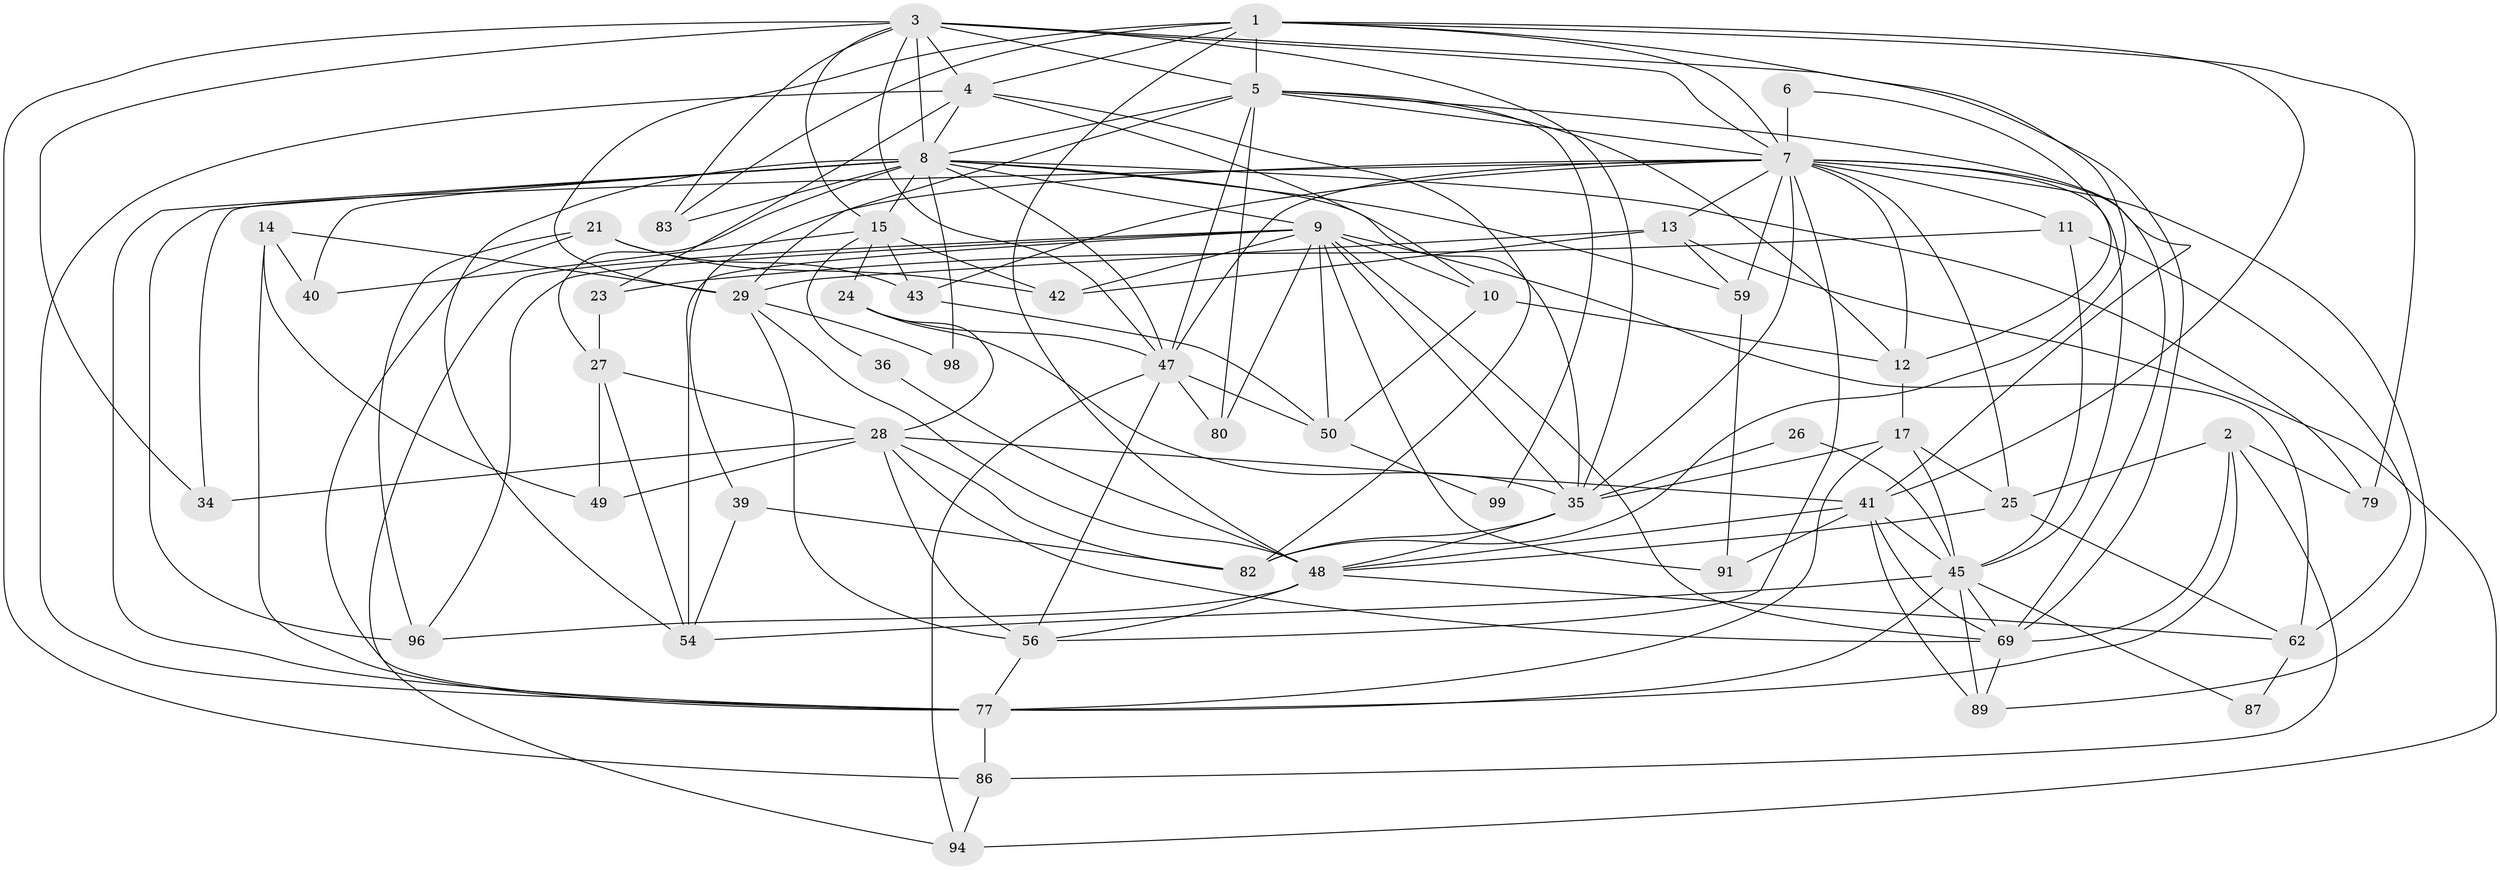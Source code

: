 // original degree distribution, {4: 0.34545454545454546, 5: 0.19090909090909092, 3: 0.2909090909090909, 6: 0.05454545454545454, 2: 0.07272727272727272, 7: 0.045454545454545456}
// Generated by graph-tools (version 1.1) at 2025/18/03/04/25 18:18:32]
// undirected, 55 vertices, 155 edges
graph export_dot {
graph [start="1"]
  node [color=gray90,style=filled];
  1 [super="+57"];
  2;
  3 [super="+55+20"];
  4 [super="+51"];
  5 [super="+19+60"];
  6;
  7 [super="+74+16"];
  8 [super="+102+18"];
  9 [super="+44+38"];
  10;
  11 [super="+76"];
  12 [super="+32"];
  13;
  14;
  15 [super="+72+103"];
  17 [super="+22+84"];
  21 [super="+63"];
  23;
  24;
  25 [super="+31"];
  26;
  27 [super="+108"];
  28 [super="+33+67"];
  29 [super="+93"];
  34;
  35 [super="+64"];
  36;
  39;
  40;
  41 [super="+105"];
  42;
  43;
  45 [super="+95+68"];
  47 [super="+71+104"];
  48 [super="+66"];
  49;
  50 [super="+70"];
  54 [super="+58"];
  56;
  59 [super="+106"];
  62 [super="+75"];
  69 [super="+81"];
  77 [super="+88+78"];
  79;
  80;
  82;
  83;
  86 [super="+107"];
  87;
  89;
  91;
  94;
  96;
  98;
  99;
  1 -- 82;
  1 -- 83;
  1 -- 41;
  1 -- 48;
  1 -- 4;
  1 -- 7;
  1 -- 29;
  1 -- 79;
  1 -- 5;
  2 -- 69;
  2 -- 77;
  2 -- 79;
  2 -- 86;
  2 -- 25;
  3 -- 7;
  3 -- 8;
  3 -- 34;
  3 -- 4;
  3 -- 35;
  3 -- 69;
  3 -- 15;
  3 -- 47;
  3 -- 83;
  3 -- 86;
  3 -- 5;
  4 -- 10;
  4 -- 82;
  4 -- 77;
  4 -- 8;
  4 -- 23;
  5 -- 29;
  5 -- 99;
  5 -- 7;
  5 -- 12;
  5 -- 80;
  5 -- 8;
  5 -- 41;
  5 -- 47;
  6 -- 12;
  6 -- 7 [weight=2];
  7 -- 35;
  7 -- 13;
  7 -- 89;
  7 -- 34;
  7 -- 39;
  7 -- 59 [weight=2];
  7 -- 43;
  7 -- 69;
  7 -- 11;
  7 -- 45;
  7 -- 47;
  7 -- 56;
  7 -- 25 [weight=2];
  7 -- 12;
  8 -- 96 [weight=2];
  8 -- 98;
  8 -- 40;
  8 -- 59;
  8 -- 15;
  8 -- 47;
  8 -- 79;
  8 -- 83 [weight=2];
  8 -- 54;
  8 -- 27;
  8 -- 9;
  8 -- 35;
  8 -- 77;
  9 -- 94;
  9 -- 91;
  9 -- 54;
  9 -- 96;
  9 -- 10;
  9 -- 42;
  9 -- 80;
  9 -- 50;
  9 -- 35;
  9 -- 69;
  9 -- 62;
  10 -- 12;
  10 -- 50;
  11 -- 23;
  11 -- 45;
  11 -- 62;
  12 -- 17;
  13 -- 42;
  13 -- 94;
  13 -- 29;
  13 -- 59;
  14 -- 40;
  14 -- 49;
  14 -- 29;
  14 -- 77;
  15 -- 42;
  15 -- 36;
  15 -- 24;
  15 -- 43;
  15 -- 40;
  17 -- 25;
  17 -- 45;
  17 -- 35 [weight=2];
  17 -- 77;
  21 -- 42;
  21 -- 96;
  21 -- 43;
  21 -- 77;
  23 -- 27;
  24 -- 28;
  24 -- 47;
  24 -- 35;
  25 -- 48;
  25 -- 62;
  26 -- 45;
  26 -- 35;
  27 -- 49;
  27 -- 28;
  27 -- 54;
  28 -- 49;
  28 -- 34;
  28 -- 56;
  28 -- 41;
  28 -- 82;
  28 -- 69;
  29 -- 56;
  29 -- 98;
  29 -- 48;
  35 -- 82;
  35 -- 48;
  36 -- 48;
  39 -- 82;
  39 -- 54;
  41 -- 69;
  41 -- 45;
  41 -- 91;
  41 -- 89;
  41 -- 48;
  43 -- 50;
  45 -- 87;
  45 -- 89;
  45 -- 54;
  45 -- 77;
  45 -- 69;
  47 -- 56;
  47 -- 94;
  47 -- 80;
  47 -- 50;
  48 -- 96;
  48 -- 56;
  48 -- 62;
  50 -- 99;
  56 -- 77;
  59 -- 91;
  62 -- 87;
  69 -- 89;
  77 -- 86;
  86 -- 94;
}
